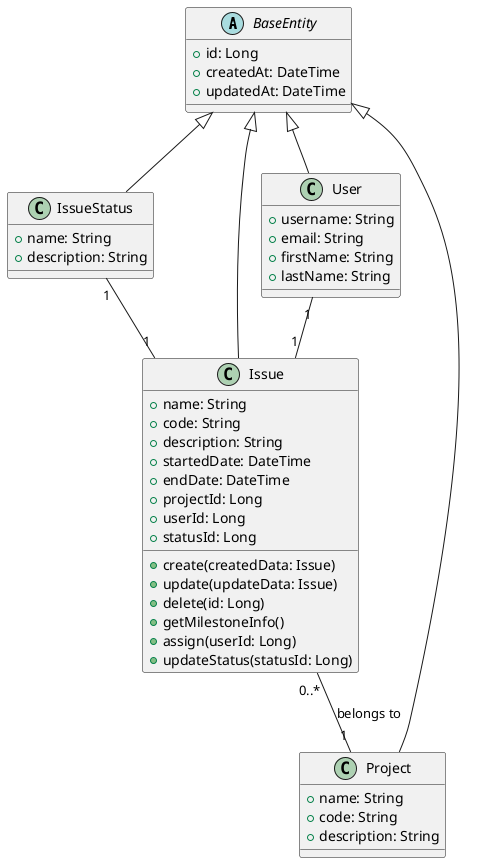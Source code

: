 @startuml
abstract class BaseEntity {
  +id: Long
  +createdAt: DateTime
  +updatedAt: DateTime
}
class Issue {
  + name: String
  + code: String
  + description: String
  + startedDate: DateTime
  + endDate: DateTime
  + projectId: Long
  + userId: Long
  + statusId: Long

  + create(createdData: Issue)
  + update(updateData: Issue)
  + delete(id: Long)
  + getMilestoneInfo()
  + assign(userId: Long)
  + updateStatus(statusId: Long)
}
class IssueStatus {
  + name: String
  + description: String
}
class Project {
  +name: String
  +code: String
  +description: String
}
class User {
  +username: String
  +email: String
  +firstName: String
  +lastName: String
}
BaseEntity <|-- Issue
BaseEntity <|-- IssueStatus
BaseEntity <|-- Project
BaseEntity <|-- User
Issue "0..*" -- "1" Project : belongs to
IssueStatus "1" -- "1" Issue
User "1" -- "1" Issue
@enduml